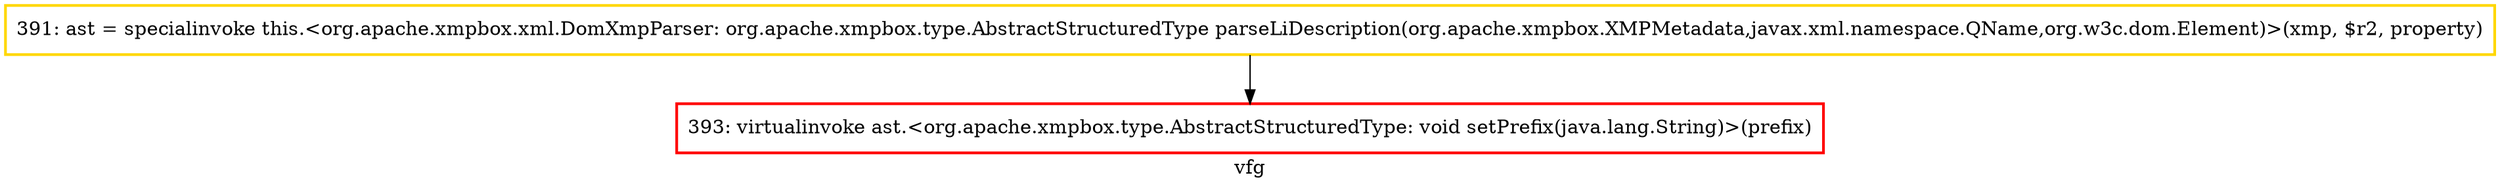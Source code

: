 digraph "vfg" {
    label="vfg";
node [shape=box];
"393: virtualinvoke ast.<org.apache.xmpbox.type.AbstractStructuredType: void setPrefix(java.lang.String)>(prefix)" [style=bold] [color=red]
"391: ast = specialinvoke this.<org.apache.xmpbox.xml.DomXmpParser: org.apache.xmpbox.type.AbstractStructuredType parseLiDescription(org.apache.xmpbox.XMPMetadata,javax.xml.namespace.QName,org.w3c.dom.Element)>(xmp, $r2, property)" [style=bold] [color=gold]
"391: ast = specialinvoke this.<org.apache.xmpbox.xml.DomXmpParser: org.apache.xmpbox.type.AbstractStructuredType parseLiDescription(org.apache.xmpbox.XMPMetadata,javax.xml.namespace.QName,org.w3c.dom.Element)>(xmp, $r2, property)"->"393: virtualinvoke ast.<org.apache.xmpbox.type.AbstractStructuredType: void setPrefix(java.lang.String)>(prefix)";

}